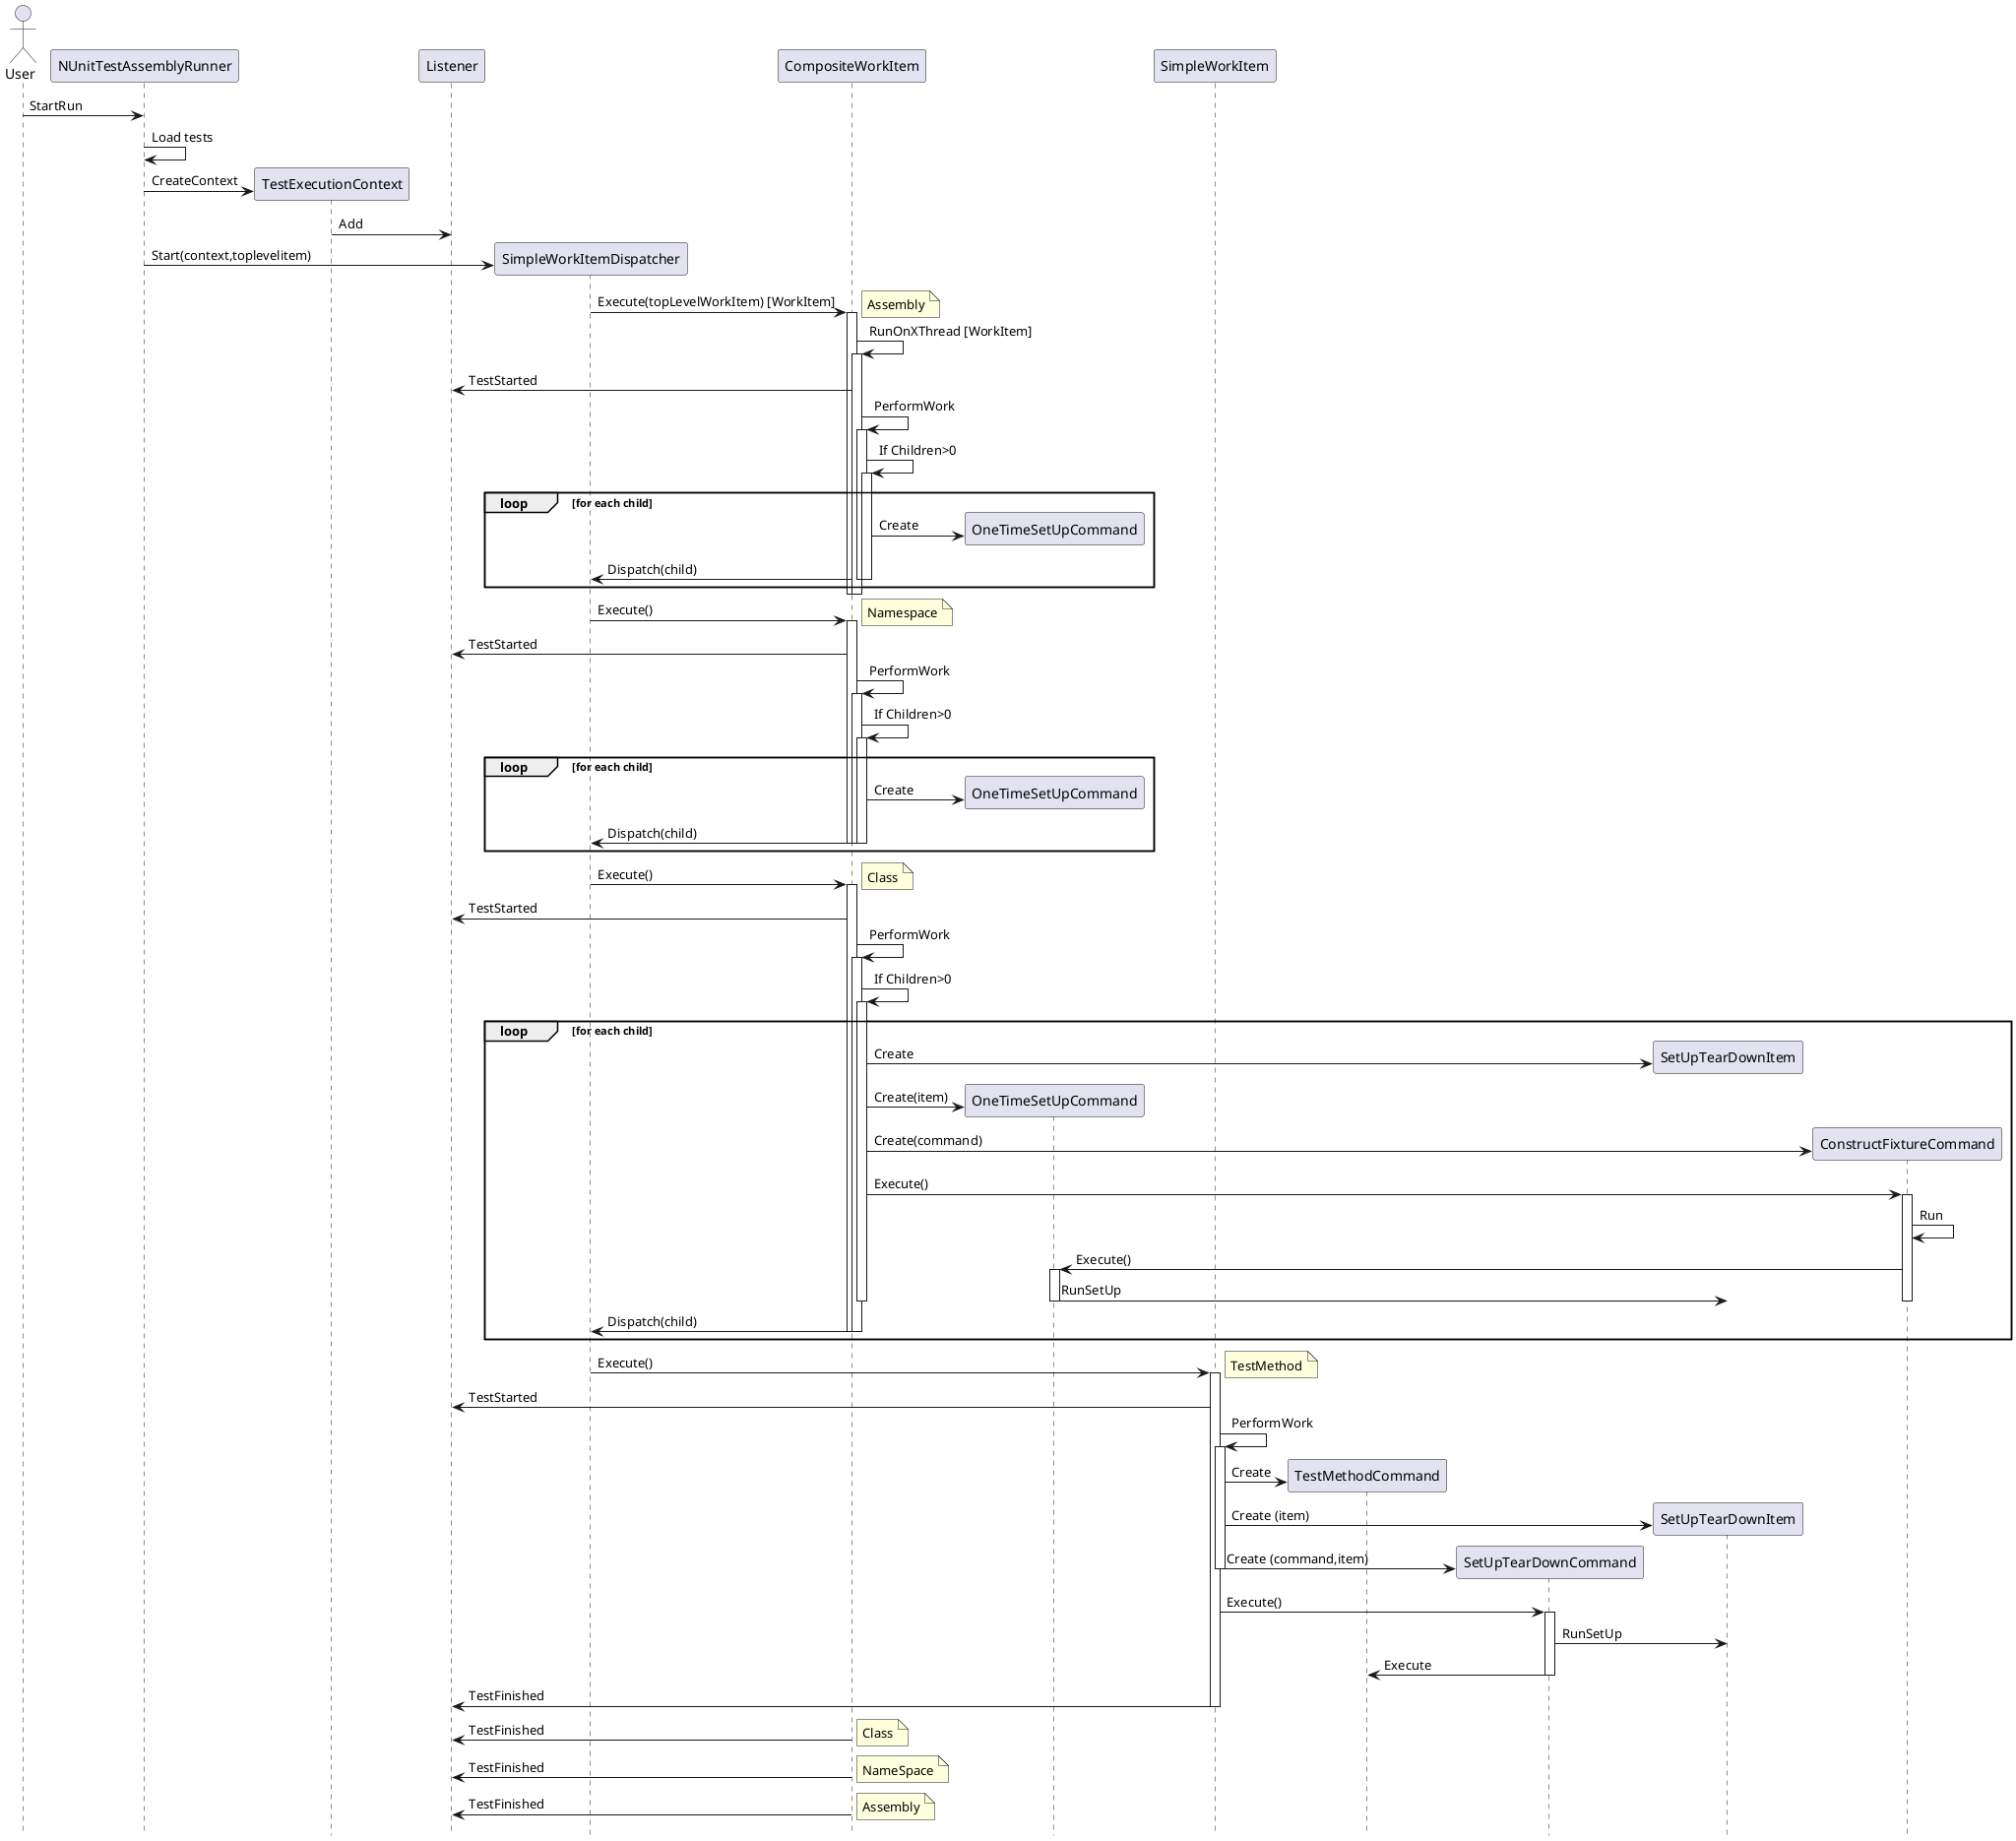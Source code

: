@startuml
hide footbox
actor User

participant NUnitTestAssemblyRunner
participant TestExecutionContext
participant Listener
participant SimpleWorkItemDispatcher
participant CompositeWorkItem
participant OneTimeSetUpCommand
participant SimpleWorkItem 
participant TestMethodCommand
participant SetUpTearDownCommand
participant SetUpTearDownItem
participant ConstructFixtureCommand

User -> NUnitTestAssemblyRunner: StartRun
NUnitTestAssemblyRunner -> NUnitTestAssemblyRunner: Load tests
NUnitTestAssemblyRunner -> TestExecutionContext ** : CreateContext
TestExecutionContext -> Listener : Add

NUnitTestAssemblyRunner -> SimpleWorkItemDispatcher **: Start(context,toplevelitem)
SimpleWorkItemDispatcher -> CompositeWorkItem: Execute(topLevelWorkItem) [WorkItem]
note right: Assembly
activate CompositeWorkItem
CompositeWorkItem -> CompositeWorkItem: RunOnXThread [WorkItem]
activate CompositeWorkItem
CompositeWorkItem -> Listener: TestStarted
CompositeWorkItem -> CompositeWorkItem: PerformWork
activate CompositeWorkItem
CompositeWorkItem -> CompositeWorkItem: If Children>0
loop for each child
activate CompositeWorkItem
CompositeWorkItem -> OneTimeSetUpCommand **: Create
    CompositeWorkItem -> SimpleWorkItemDispatcher: Dispatch(child)
    deactivate CompositeWorkItem
    deactivate CompositeWorkItem
end 
deactivate CompositeWorkItem
deactivate CompositeWorkItem


SimpleWorkItemDispatcher -> CompositeWorkItem: Execute()
note right: Namespace
activate CompositeWorkItem
CompositeWorkItem -> Listener: TestStarted
CompositeWorkItem -> CompositeWorkItem: PerformWork
activate CompositeWorkItem
CompositeWorkItem -> CompositeWorkItem: If Children>0
loop for each child
activate CompositeWorkItem
CompositeWorkItem -> OneTimeSetUpCommand **: Create
CompositeWorkItem -> SimpleWorkItemDispatcher: Dispatch(child)
deactivate CompositeWorkItem
deactivate CompositeWorkItem
deactivate CompositeWorkItem
end


SimpleWorkItemDispatcher -> CompositeWorkItem: Execute()
note right: Class
activate CompositeWorkItem
CompositeWorkItem -> Listener: TestStarted
CompositeWorkItem -> CompositeWorkItem: PerformWork
activate CompositeWorkItem
CompositeWorkItem -> CompositeWorkItem: If Children>0
loop for each child
activate CompositeWorkItem
CompositeWorkItem -> SetUpTearDownItem**: Create
CompositeWorkItem -> OneTimeSetUpCommand **: Create(item)
CompositeWorkItem -> ConstructFixtureCommand **: Create(command)
CompositeWorkItem -> ConstructFixtureCommand : Execute()
activate ConstructFixtureCommand
ConstructFixtureCommand -> ConstructFixtureCommand: Run 
ConstructFixtureCommand -> OneTimeSetUpCommand: Execute()
activate OneTimeSetUpCommand
OneTimeSetUpCommand -> SetUpTearDownItem : RunSetUp
deactivate OneTimeSetUpCommand
deactivate ConstructFixtureCommand
deactivate CompositeWorkItem
CompositeWorkItem -> SimpleWorkItemDispatcher: Dispatch(child)
deactivate CompositeWorkItem
deactivate CompositeWorkItem
end


SimpleWorkItemDispatcher -> SimpleWorkItem : Execute()
note right: TestMethod
activate SimpleWorkItem
SimpleWorkItem -> Listener: TestStarted
SimpleWorkItem -> SimpleWorkItem: PerformWork
activate SimpleWorkItem
SimpleWorkItem -> TestMethodCommand **: Create
SimpleWorkItem -> SetUpTearDownItem **: Create (item)
SimpleWorkItem -> SetUpTearDownCommand **: Create (command,item)
deactivate SimpleWorkItem

SimpleWorkItem -> SetUpTearDownCommand : Execute()
activate SetUpTearDownCommand
SetUpTearDownCommand -> SetUpTearDownItem : RunSetUp
SetUpTearDownCommand -> TestMethodCommand : Execute
deactivate SetUpTearDownCommand

SimpleWorkItem -> Listener: TestFinished
deactivate SimpleWorkItem

CompositeWorkItem -> Listener: TestFinished
note right: Class
CompositeWorkItem -> Listener: TestFinished
note right: NameSpace
CompositeWorkItem -> Listener: TestFinished
note right: Assembly

@enduml